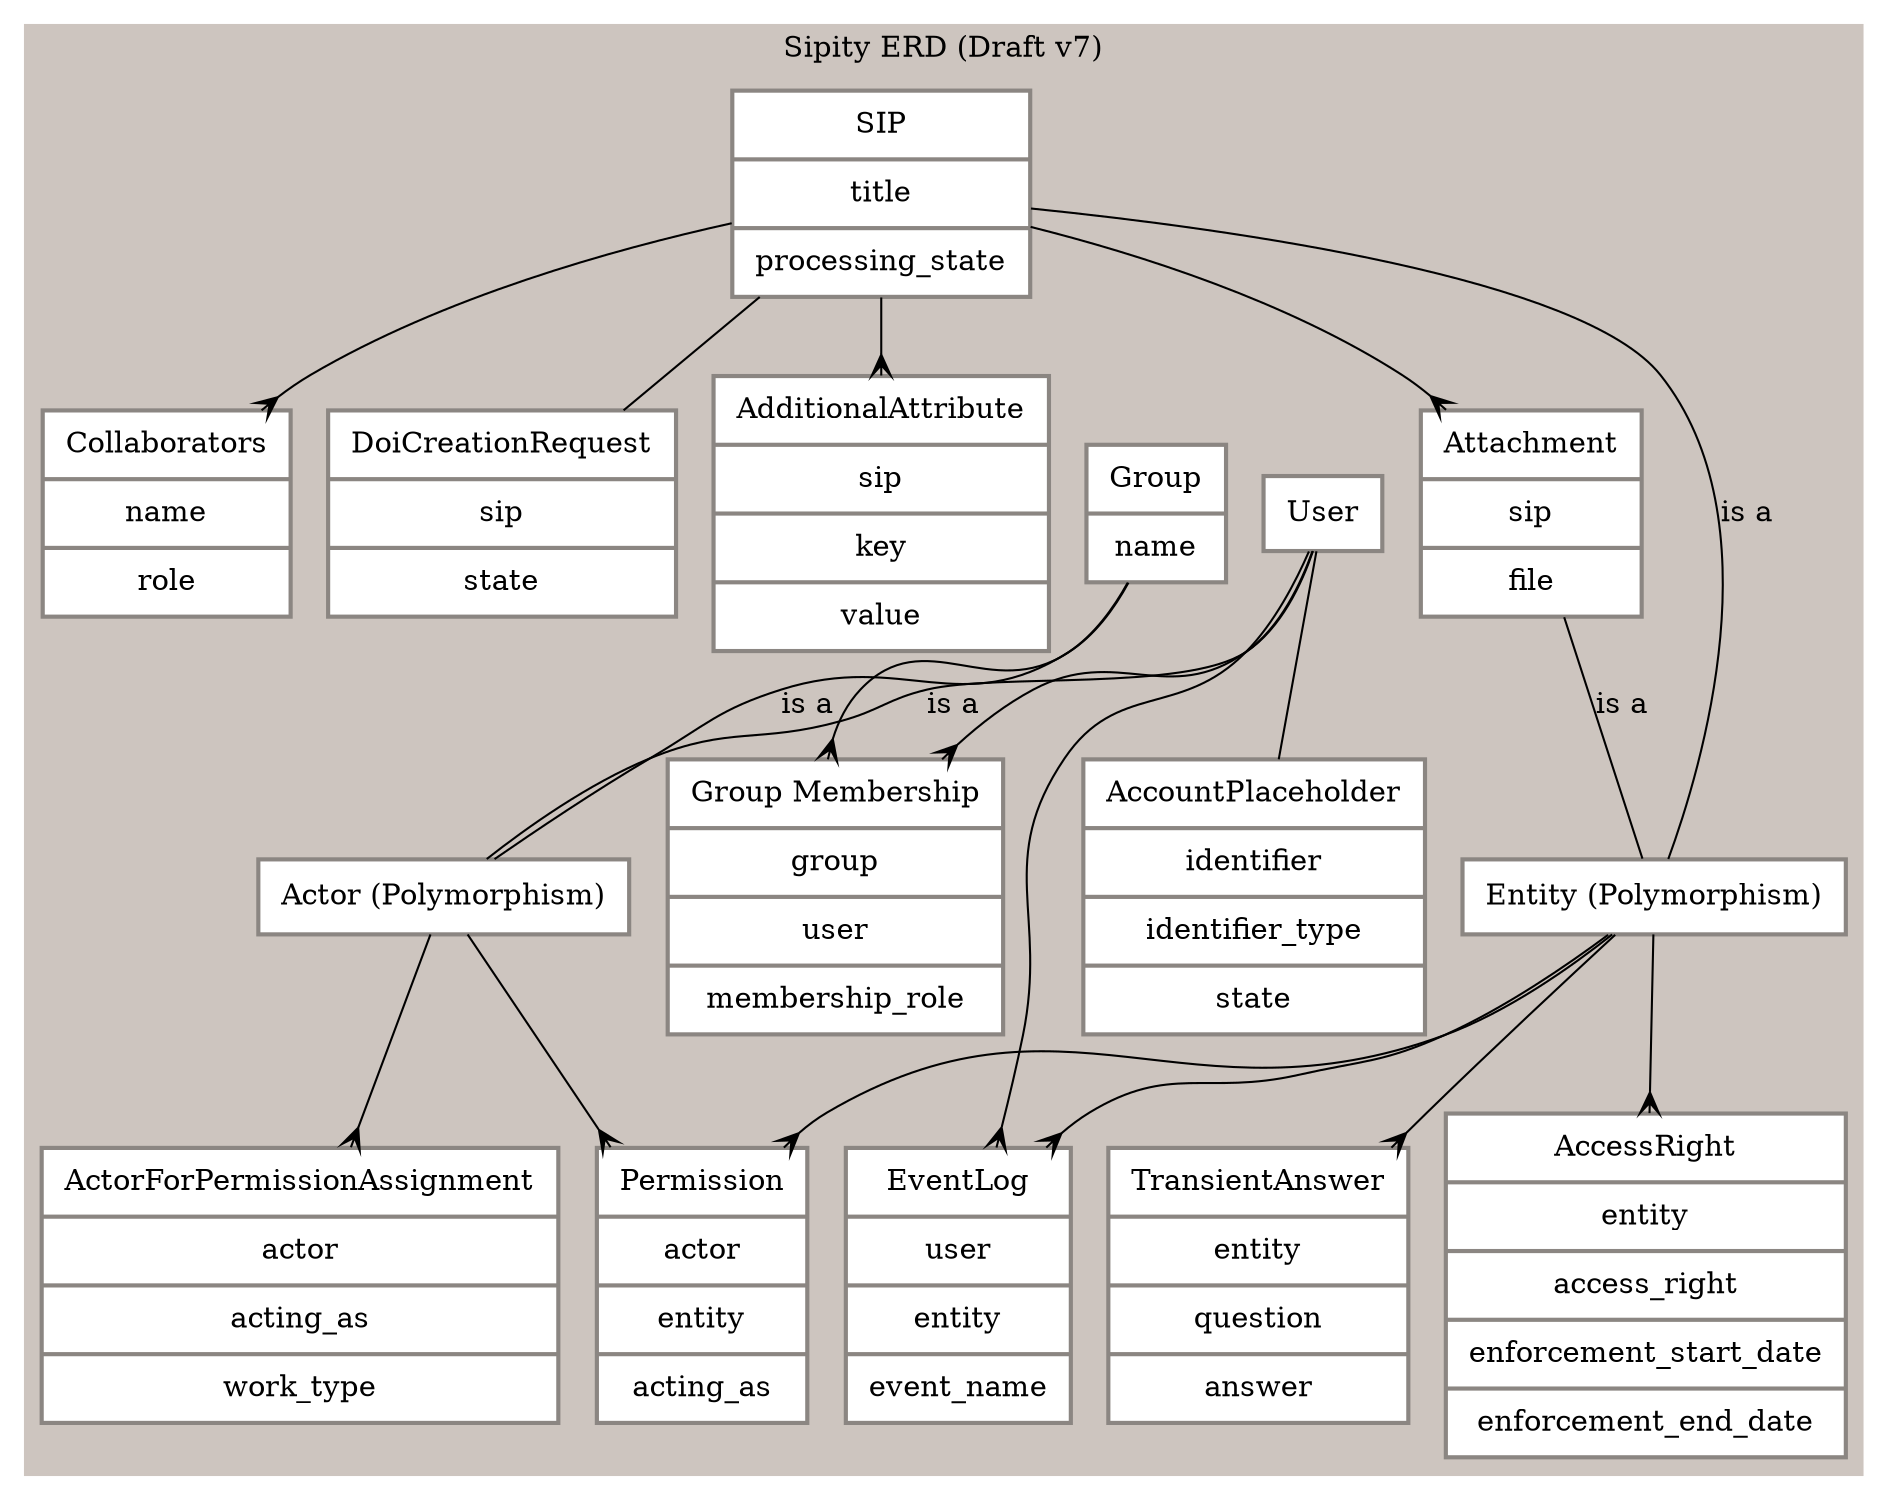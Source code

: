 digraph "G" {
    compound=true;
    node[color="grey15" shape=record penwidth=2 margin="0.15, 0.125"];

    subgraph cluster_0 {
        label="Sipity ERD (Draft v7)"
        color="seashell3"
        style="filled"
        node[style=filled fillcolor=white color="seashell4"]
        edge[arrowhead="crow"]

        user[label="{ User }"]
        group_entity[label="{ Group | name }"]
        group_membership[label="{ Group Membership | group | user | membership_role }"]
        sip[label="{ SIP | title | processing_state }"]
        event_log[label="{ EventLog | user | entity | event_name }"]
        permission[label="{ Permission | actor | entity | acting_as }"]
        collaborators[label="{ Collaborators | name | role }"]
        account_placeholder[label="{ AccountPlaceholder | identifier | identifier_type | state }"]
        doi_creation_request[label="{ DoiCreationRequest | sip | state }"]
        additional_attributes[label="{ AdditionalAttribute | sip | key | value }"]
        ActorForPermissionAssignment[label="{ ActorForPermissionAssignment | actor | acting_as | work_type }"]
        AccessRight[label="{ AccessRight | entity | access_right | enforcement_start_date | enforcement_end_date }"]
        TransientAnswer[label="{ TransientAnswer | entity | question | answer }"]
        attachment[label="{ Attachment | sip | file }"]
        entity[label="Entity (Polymorphism)"]
        actor[label="Actor (Polymorphism)"]

        user -> group_membership
        group_entity -> group_membership
        sip -> attachment

        attachment -> entity[label="is a" arrowhead=none]
        sip -> entity[label="is a" arrowhead=none]

        entity -> AccessRight
        entity -> TransientAnswer
        entity -> permission
        entity -> event_log

        group_entity -> actor[label="is a" arrowhead=none]
        user -> actor[label="is a" arrowhead=none]
        user -> event_log

        actor -> ActorForPermissionAssignment
        actor -> permission

        sip -> collaborators
        sip -> additional_attributes
        sip -> doi_creation_request[arrowhead=none]
        user -> account_placeholder[arrowhead=none]
    }

}
